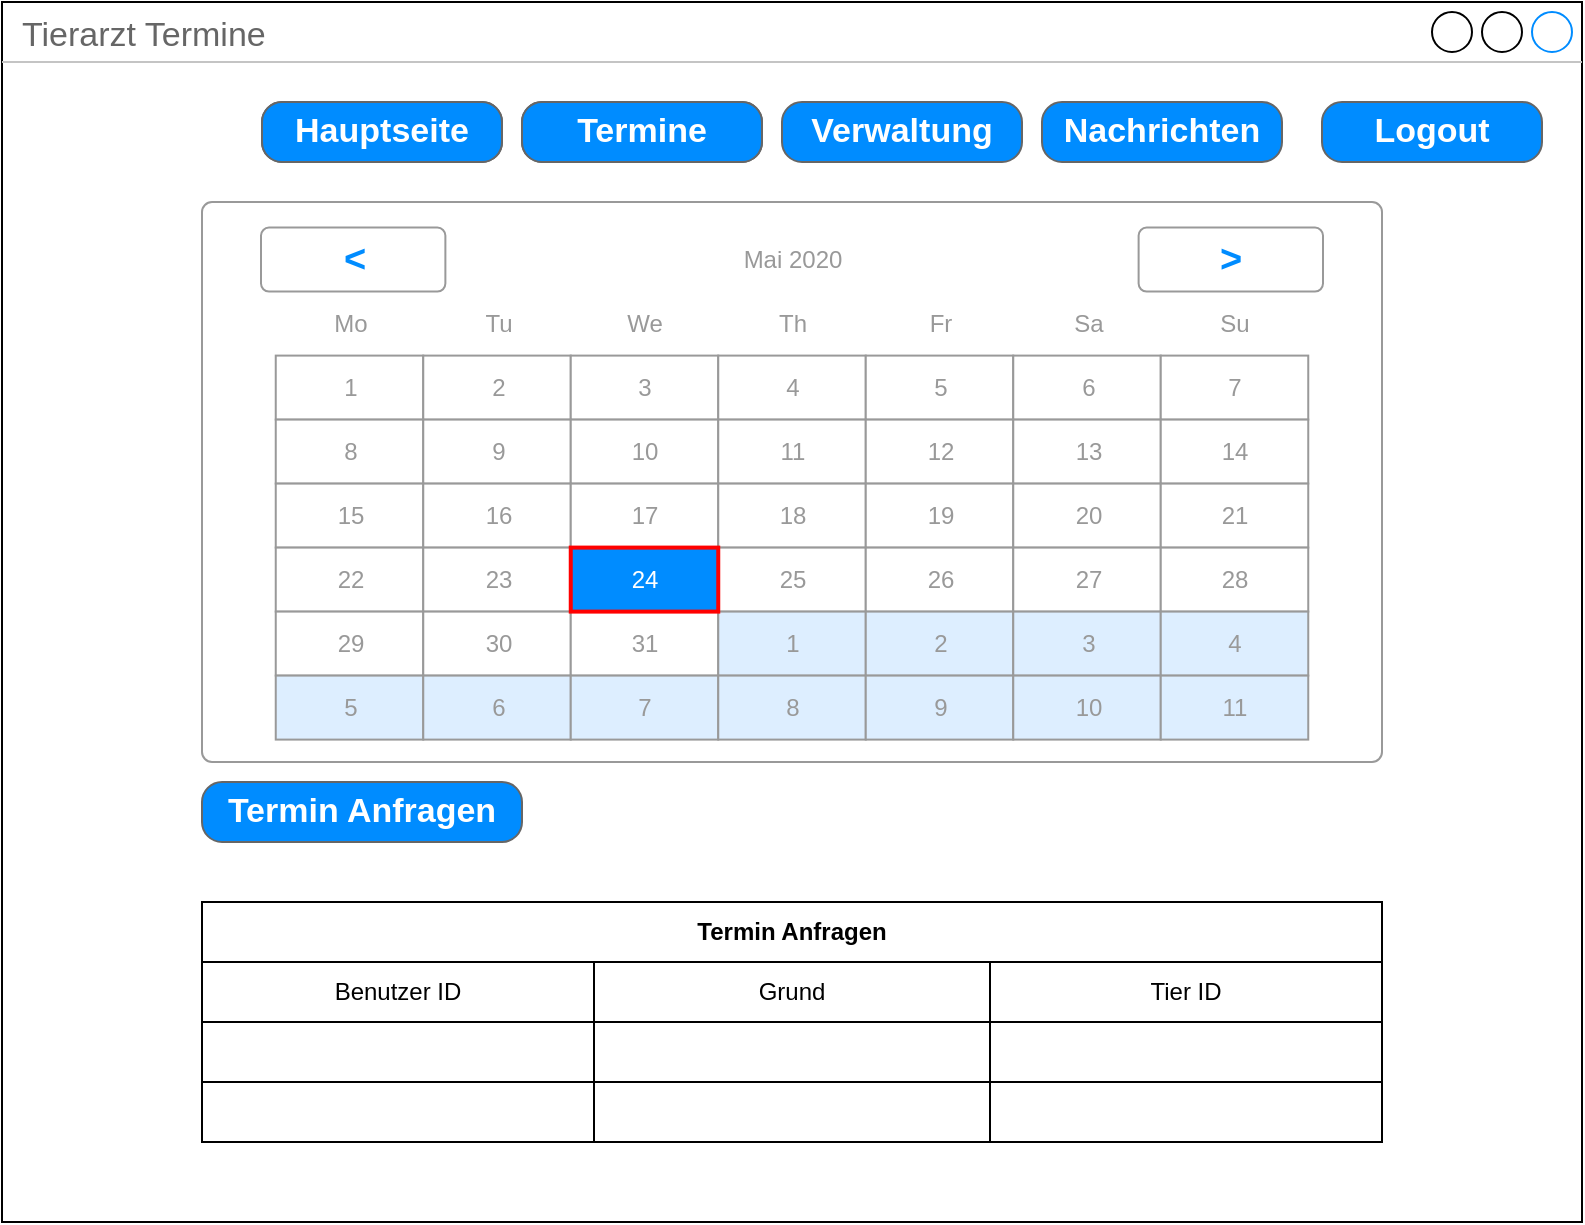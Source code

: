 <mxfile version="13.3.6" type="device"><diagram id="v5jku8EpdRO2-ojvof9i" name="Page-1"><mxGraphModel dx="1422" dy="727" grid="1" gridSize="10" guides="1" tooltips="1" connect="1" arrows="1" fold="1" page="1" pageScale="1" pageWidth="827" pageHeight="1169" math="0" shadow="0"><root><mxCell id="0"/><mxCell id="1" parent="0"/><mxCell id="fFc--IbS6-ilkoog5b3p-4" value="&lt;div&gt;Tierarzt Termine&lt;/div&gt;&lt;div&gt;&lt;br&gt;&lt;/div&gt;" style="strokeWidth=1;shadow=0;dashed=0;align=center;html=1;shape=mxgraph.mockup.containers.window;align=left;verticalAlign=top;spacingLeft=8;strokeColor2=#008cff;strokeColor3=#c4c4c4;fontColor=#666666;mainText=;fontSize=17;labelBackgroundColor=none;" parent="1" vertex="1"><mxGeometry x="80" y="120" width="790" height="610" as="geometry"/></mxCell><mxCell id="fFc--IbS6-ilkoog5b3p-16" value="" style="strokeWidth=1;shadow=0;dashed=0;align=center;html=1;shape=mxgraph.mockup.forms.rrect;rSize=5;strokeColor=#999999;fillColor=#ffffff;" parent="1" vertex="1"><mxGeometry x="180" y="220" width="590" height="280" as="geometry"/></mxCell><mxCell id="fFc--IbS6-ilkoog5b3p-17" value="Mai 2020" style="strokeWidth=1;shadow=0;dashed=0;align=center;html=1;shape=mxgraph.mockup.forms.anchor;fontColor=#999999;" parent="fFc--IbS6-ilkoog5b3p-16" vertex="1"><mxGeometry x="110.625" y="12.8" width="368.75" height="32" as="geometry"/></mxCell><mxCell id="fFc--IbS6-ilkoog5b3p-18" value="&lt;" style="strokeWidth=1;shadow=0;dashed=0;align=center;html=1;shape=mxgraph.mockup.forms.rrect;rSize=4;strokeColor=#999999;fontColor=#008cff;fontSize=19;fontStyle=1;" parent="fFc--IbS6-ilkoog5b3p-16" vertex="1"><mxGeometry x="29.5" y="12.8" width="92.188" height="32" as="geometry"/></mxCell><mxCell id="fFc--IbS6-ilkoog5b3p-19" value="&gt;" style="strokeWidth=1;shadow=0;dashed=0;align=center;html=1;shape=mxgraph.mockup.forms.rrect;rSize=4;strokeColor=#999999;fontColor=#008cff;fontSize=19;fontStyle=1;" parent="fFc--IbS6-ilkoog5b3p-16" vertex="1"><mxGeometry x="468.312" y="12.8" width="92.188" height="32" as="geometry"/></mxCell><mxCell id="fFc--IbS6-ilkoog5b3p-20" value="Mo" style="strokeWidth=1;shadow=0;dashed=0;align=center;html=1;shape=mxgraph.mockup.forms.anchor;fontColor=#999999;" parent="fFc--IbS6-ilkoog5b3p-16" vertex="1"><mxGeometry x="36.875" y="44.8" width="73.75" height="32" as="geometry"/></mxCell><mxCell id="fFc--IbS6-ilkoog5b3p-21" value="Tu" style="strokeWidth=1;shadow=0;dashed=0;align=center;html=1;shape=mxgraph.mockup.forms.anchor;fontColor=#999999;" parent="fFc--IbS6-ilkoog5b3p-16" vertex="1"><mxGeometry x="110.625" y="44.8" width="73.75" height="32" as="geometry"/></mxCell><mxCell id="fFc--IbS6-ilkoog5b3p-22" value="We" style="strokeWidth=1;shadow=0;dashed=0;align=center;html=1;shape=mxgraph.mockup.forms.anchor;fontColor=#999999;" parent="fFc--IbS6-ilkoog5b3p-16" vertex="1"><mxGeometry x="184.375" y="44.8" width="73.75" height="32" as="geometry"/></mxCell><mxCell id="fFc--IbS6-ilkoog5b3p-23" value="Th" style="strokeWidth=1;shadow=0;dashed=0;align=center;html=1;shape=mxgraph.mockup.forms.anchor;fontColor=#999999;" parent="fFc--IbS6-ilkoog5b3p-16" vertex="1"><mxGeometry x="258.125" y="44.8" width="73.75" height="32" as="geometry"/></mxCell><mxCell id="fFc--IbS6-ilkoog5b3p-24" value="Fr" style="strokeWidth=1;shadow=0;dashed=0;align=center;html=1;shape=mxgraph.mockup.forms.anchor;fontColor=#999999;" parent="fFc--IbS6-ilkoog5b3p-16" vertex="1"><mxGeometry x="331.875" y="44.8" width="73.75" height="32" as="geometry"/></mxCell><mxCell id="fFc--IbS6-ilkoog5b3p-25" value="Sa" style="strokeWidth=1;shadow=0;dashed=0;align=center;html=1;shape=mxgraph.mockup.forms.anchor;fontColor=#999999;" parent="fFc--IbS6-ilkoog5b3p-16" vertex="1"><mxGeometry x="405.625" y="44.8" width="73.75" height="32" as="geometry"/></mxCell><mxCell id="fFc--IbS6-ilkoog5b3p-26" value="Su" style="strokeWidth=1;shadow=0;dashed=0;align=center;html=1;shape=mxgraph.mockup.forms.anchor;fontColor=#999999;" parent="fFc--IbS6-ilkoog5b3p-16" vertex="1"><mxGeometry x="479.375" y="44.8" width="73.75" height="32" as="geometry"/></mxCell><mxCell id="fFc--IbS6-ilkoog5b3p-27" value="1" style="strokeWidth=1;shadow=0;dashed=0;align=center;html=1;shape=mxgraph.mockup.forms.rrect;rSize=0;strokeColor=#999999;fontColor=#999999;" parent="fFc--IbS6-ilkoog5b3p-16" vertex="1"><mxGeometry x="36.875" y="76.8" width="73.75" height="32" as="geometry"/></mxCell><mxCell id="fFc--IbS6-ilkoog5b3p-28" value="2" style="strokeWidth=1;shadow=0;dashed=0;align=center;html=1;shape=mxgraph.mockup.forms.rrect;rSize=0;strokeColor=#999999;fontColor=#999999;" parent="fFc--IbS6-ilkoog5b3p-16" vertex="1"><mxGeometry x="110.625" y="76.8" width="73.75" height="32" as="geometry"/></mxCell><mxCell id="fFc--IbS6-ilkoog5b3p-29" value="3" style="strokeWidth=1;shadow=0;dashed=0;align=center;html=1;shape=mxgraph.mockup.forms.rrect;rSize=0;strokeColor=#999999;fontColor=#999999;" parent="fFc--IbS6-ilkoog5b3p-16" vertex="1"><mxGeometry x="184.375" y="76.8" width="73.75" height="32" as="geometry"/></mxCell><mxCell id="fFc--IbS6-ilkoog5b3p-30" value="4" style="strokeWidth=1;shadow=0;dashed=0;align=center;html=1;shape=mxgraph.mockup.forms.rrect;rSize=0;strokeColor=#999999;fontColor=#999999;" parent="fFc--IbS6-ilkoog5b3p-16" vertex="1"><mxGeometry x="258.125" y="76.8" width="73.75" height="32" as="geometry"/></mxCell><mxCell id="fFc--IbS6-ilkoog5b3p-31" value="5" style="strokeWidth=1;shadow=0;dashed=0;align=center;html=1;shape=mxgraph.mockup.forms.rrect;rSize=0;strokeColor=#999999;fontColor=#999999;" parent="fFc--IbS6-ilkoog5b3p-16" vertex="1"><mxGeometry x="331.875" y="76.8" width="73.75" height="32" as="geometry"/></mxCell><mxCell id="fFc--IbS6-ilkoog5b3p-32" value="6" style="strokeWidth=1;shadow=0;dashed=0;align=center;html=1;shape=mxgraph.mockup.forms.rrect;rSize=0;strokeColor=#999999;fontColor=#999999;" parent="fFc--IbS6-ilkoog5b3p-16" vertex="1"><mxGeometry x="405.625" y="76.8" width="73.75" height="32" as="geometry"/></mxCell><mxCell id="fFc--IbS6-ilkoog5b3p-33" value="7" style="strokeWidth=1;shadow=0;dashed=0;align=center;html=1;shape=mxgraph.mockup.forms.rrect;rSize=0;strokeColor=#999999;fontColor=#999999;" parent="fFc--IbS6-ilkoog5b3p-16" vertex="1"><mxGeometry x="479.375" y="76.8" width="73.75" height="32" as="geometry"/></mxCell><mxCell id="fFc--IbS6-ilkoog5b3p-34" value="8" style="strokeWidth=1;shadow=0;dashed=0;align=center;html=1;shape=mxgraph.mockup.forms.rrect;rSize=0;strokeColor=#999999;fontColor=#999999;" parent="fFc--IbS6-ilkoog5b3p-16" vertex="1"><mxGeometry x="36.875" y="108.8" width="73.75" height="32" as="geometry"/></mxCell><mxCell id="fFc--IbS6-ilkoog5b3p-35" value="9" style="strokeWidth=1;shadow=0;dashed=0;align=center;html=1;shape=mxgraph.mockup.forms.rrect;rSize=0;strokeColor=#999999;fontColor=#999999;" parent="fFc--IbS6-ilkoog5b3p-16" vertex="1"><mxGeometry x="110.625" y="108.8" width="73.75" height="32" as="geometry"/></mxCell><mxCell id="fFc--IbS6-ilkoog5b3p-36" value="10" style="strokeWidth=1;shadow=0;dashed=0;align=center;html=1;shape=mxgraph.mockup.forms.rrect;rSize=0;strokeColor=#999999;fontColor=#999999;" parent="fFc--IbS6-ilkoog5b3p-16" vertex="1"><mxGeometry x="184.375" y="108.8" width="73.75" height="32" as="geometry"/></mxCell><mxCell id="fFc--IbS6-ilkoog5b3p-37" value="11" style="strokeWidth=1;shadow=0;dashed=0;align=center;html=1;shape=mxgraph.mockup.forms.rrect;rSize=0;strokeColor=#999999;fontColor=#999999;" parent="fFc--IbS6-ilkoog5b3p-16" vertex="1"><mxGeometry x="258.125" y="108.8" width="73.75" height="32" as="geometry"/></mxCell><mxCell id="fFc--IbS6-ilkoog5b3p-38" value="12" style="strokeWidth=1;shadow=0;dashed=0;align=center;html=1;shape=mxgraph.mockup.forms.rrect;rSize=0;strokeColor=#999999;fontColor=#999999;" parent="fFc--IbS6-ilkoog5b3p-16" vertex="1"><mxGeometry x="331.875" y="108.8" width="73.75" height="32" as="geometry"/></mxCell><mxCell id="fFc--IbS6-ilkoog5b3p-39" value="13" style="strokeWidth=1;shadow=0;dashed=0;align=center;html=1;shape=mxgraph.mockup.forms.rrect;rSize=0;strokeColor=#999999;fontColor=#999999;" parent="fFc--IbS6-ilkoog5b3p-16" vertex="1"><mxGeometry x="405.625" y="108.8" width="73.75" height="32" as="geometry"/></mxCell><mxCell id="fFc--IbS6-ilkoog5b3p-40" value="14" style="strokeWidth=1;shadow=0;dashed=0;align=center;html=1;shape=mxgraph.mockup.forms.rrect;rSize=0;strokeColor=#999999;fontColor=#999999;" parent="fFc--IbS6-ilkoog5b3p-16" vertex="1"><mxGeometry x="479.375" y="108.8" width="73.75" height="32" as="geometry"/></mxCell><mxCell id="fFc--IbS6-ilkoog5b3p-41" value="15" style="strokeWidth=1;shadow=0;dashed=0;align=center;html=1;shape=mxgraph.mockup.forms.rrect;rSize=0;strokeColor=#999999;fontColor=#999999;" parent="fFc--IbS6-ilkoog5b3p-16" vertex="1"><mxGeometry x="36.875" y="140.8" width="73.75" height="32" as="geometry"/></mxCell><mxCell id="fFc--IbS6-ilkoog5b3p-42" value="16" style="strokeWidth=1;shadow=0;dashed=0;align=center;html=1;shape=mxgraph.mockup.forms.rrect;rSize=0;strokeColor=#999999;fontColor=#999999;" parent="fFc--IbS6-ilkoog5b3p-16" vertex="1"><mxGeometry x="110.625" y="140.8" width="73.75" height="32" as="geometry"/></mxCell><mxCell id="fFc--IbS6-ilkoog5b3p-43" value="17" style="strokeWidth=1;shadow=0;dashed=0;align=center;html=1;shape=mxgraph.mockup.forms.rrect;rSize=0;strokeColor=#999999;fontColor=#999999;" parent="fFc--IbS6-ilkoog5b3p-16" vertex="1"><mxGeometry x="184.375" y="140.8" width="73.75" height="32" as="geometry"/></mxCell><mxCell id="fFc--IbS6-ilkoog5b3p-44" value="18" style="strokeWidth=1;shadow=0;dashed=0;align=center;html=1;shape=mxgraph.mockup.forms.rrect;rSize=0;strokeColor=#999999;fontColor=#999999;" parent="fFc--IbS6-ilkoog5b3p-16" vertex="1"><mxGeometry x="258.125" y="140.8" width="73.75" height="32" as="geometry"/></mxCell><mxCell id="fFc--IbS6-ilkoog5b3p-45" value="19" style="strokeWidth=1;shadow=0;dashed=0;align=center;html=1;shape=mxgraph.mockup.forms.rrect;rSize=0;strokeColor=#999999;fontColor=#999999;" parent="fFc--IbS6-ilkoog5b3p-16" vertex="1"><mxGeometry x="331.875" y="140.8" width="73.75" height="32" as="geometry"/></mxCell><mxCell id="fFc--IbS6-ilkoog5b3p-46" value="20" style="strokeWidth=1;shadow=0;dashed=0;align=center;html=1;shape=mxgraph.mockup.forms.rrect;rSize=0;strokeColor=#999999;fontColor=#999999;" parent="fFc--IbS6-ilkoog5b3p-16" vertex="1"><mxGeometry x="405.625" y="140.8" width="73.75" height="32" as="geometry"/></mxCell><mxCell id="fFc--IbS6-ilkoog5b3p-47" value="21" style="strokeWidth=1;shadow=0;dashed=0;align=center;html=1;shape=mxgraph.mockup.forms.rrect;rSize=0;strokeColor=#999999;fontColor=#999999;" parent="fFc--IbS6-ilkoog5b3p-16" vertex="1"><mxGeometry x="479.375" y="140.8" width="73.75" height="32" as="geometry"/></mxCell><mxCell id="fFc--IbS6-ilkoog5b3p-48" value="22" style="strokeWidth=1;shadow=0;dashed=0;align=center;html=1;shape=mxgraph.mockup.forms.rrect;rSize=0;strokeColor=#999999;fontColor=#999999;" parent="fFc--IbS6-ilkoog5b3p-16" vertex="1"><mxGeometry x="36.875" y="172.8" width="73.75" height="32" as="geometry"/></mxCell><mxCell id="fFc--IbS6-ilkoog5b3p-49" value="23" style="strokeWidth=1;shadow=0;dashed=0;align=center;html=1;shape=mxgraph.mockup.forms.rrect;rSize=0;strokeColor=#999999;fontColor=#999999;" parent="fFc--IbS6-ilkoog5b3p-16" vertex="1"><mxGeometry x="110.625" y="172.8" width="73.75" height="32" as="geometry"/></mxCell><mxCell id="fFc--IbS6-ilkoog5b3p-50" value="25" style="strokeWidth=1;shadow=0;dashed=0;align=center;html=1;shape=mxgraph.mockup.forms.rrect;rSize=0;strokeColor=#999999;fontColor=#999999;" parent="fFc--IbS6-ilkoog5b3p-16" vertex="1"><mxGeometry x="258.125" y="172.8" width="73.75" height="32" as="geometry"/></mxCell><mxCell id="fFc--IbS6-ilkoog5b3p-51" value="26" style="strokeWidth=1;shadow=0;dashed=0;align=center;html=1;shape=mxgraph.mockup.forms.rrect;rSize=0;strokeColor=#999999;fontColor=#999999;" parent="fFc--IbS6-ilkoog5b3p-16" vertex="1"><mxGeometry x="331.875" y="172.8" width="73.75" height="32" as="geometry"/></mxCell><mxCell id="fFc--IbS6-ilkoog5b3p-52" value="27" style="strokeWidth=1;shadow=0;dashed=0;align=center;html=1;shape=mxgraph.mockup.forms.rrect;rSize=0;strokeColor=#999999;fontColor=#999999;" parent="fFc--IbS6-ilkoog5b3p-16" vertex="1"><mxGeometry x="405.625" y="172.8" width="73.75" height="32" as="geometry"/></mxCell><mxCell id="fFc--IbS6-ilkoog5b3p-53" value="28" style="strokeWidth=1;shadow=0;dashed=0;align=center;html=1;shape=mxgraph.mockup.forms.rrect;rSize=0;strokeColor=#999999;fontColor=#999999;" parent="fFc--IbS6-ilkoog5b3p-16" vertex="1"><mxGeometry x="479.375" y="172.8" width="73.75" height="32" as="geometry"/></mxCell><mxCell id="fFc--IbS6-ilkoog5b3p-54" value="29" style="strokeWidth=1;shadow=0;dashed=0;align=center;html=1;shape=mxgraph.mockup.forms.rrect;rSize=0;strokeColor=#999999;fontColor=#999999;" parent="fFc--IbS6-ilkoog5b3p-16" vertex="1"><mxGeometry x="36.875" y="204.8" width="73.75" height="32" as="geometry"/></mxCell><mxCell id="fFc--IbS6-ilkoog5b3p-55" value="30" style="strokeWidth=1;shadow=0;dashed=0;align=center;html=1;shape=mxgraph.mockup.forms.rrect;rSize=0;strokeColor=#999999;fontColor=#999999;" parent="fFc--IbS6-ilkoog5b3p-16" vertex="1"><mxGeometry x="110.625" y="204.8" width="73.75" height="32" as="geometry"/></mxCell><mxCell id="fFc--IbS6-ilkoog5b3p-56" value="31" style="strokeWidth=1;shadow=0;dashed=0;align=center;html=1;shape=mxgraph.mockup.forms.rrect;rSize=0;strokeColor=#999999;fontColor=#999999;" parent="fFc--IbS6-ilkoog5b3p-16" vertex="1"><mxGeometry x="184.375" y="204.8" width="73.75" height="32" as="geometry"/></mxCell><mxCell id="fFc--IbS6-ilkoog5b3p-57" value="1" style="strokeWidth=1;shadow=0;dashed=0;align=center;html=1;shape=mxgraph.mockup.forms.rrect;rSize=0;strokeColor=#999999;fontColor=#999999;fillColor=#ddeeff;" parent="fFc--IbS6-ilkoog5b3p-16" vertex="1"><mxGeometry x="258.125" y="204.8" width="73.75" height="32" as="geometry"/></mxCell><mxCell id="fFc--IbS6-ilkoog5b3p-58" value="2" style="strokeWidth=1;shadow=0;dashed=0;align=center;html=1;shape=mxgraph.mockup.forms.rrect;rSize=0;strokeColor=#999999;fontColor=#999999;fillColor=#ddeeff;" parent="fFc--IbS6-ilkoog5b3p-16" vertex="1"><mxGeometry x="331.875" y="204.8" width="73.75" height="32" as="geometry"/></mxCell><mxCell id="fFc--IbS6-ilkoog5b3p-59" value="3" style="strokeWidth=1;shadow=0;dashed=0;align=center;html=1;shape=mxgraph.mockup.forms.rrect;rSize=0;strokeColor=#999999;fontColor=#999999;fillColor=#ddeeff;" parent="fFc--IbS6-ilkoog5b3p-16" vertex="1"><mxGeometry x="405.625" y="204.8" width="73.75" height="32" as="geometry"/></mxCell><mxCell id="fFc--IbS6-ilkoog5b3p-60" value="4" style="strokeWidth=1;shadow=0;dashed=0;align=center;html=1;shape=mxgraph.mockup.forms.rrect;rSize=0;strokeColor=#999999;fontColor=#999999;fillColor=#ddeeff;" parent="fFc--IbS6-ilkoog5b3p-16" vertex="1"><mxGeometry x="479.375" y="204.8" width="73.75" height="32" as="geometry"/></mxCell><mxCell id="fFc--IbS6-ilkoog5b3p-61" value="5" style="strokeWidth=1;shadow=0;dashed=0;align=center;html=1;shape=mxgraph.mockup.forms.rrect;rSize=0;strokeColor=#999999;fontColor=#999999;fillColor=#ddeeff;" parent="fFc--IbS6-ilkoog5b3p-16" vertex="1"><mxGeometry x="36.875" y="236.8" width="73.75" height="32" as="geometry"/></mxCell><mxCell id="fFc--IbS6-ilkoog5b3p-62" value="6" style="strokeWidth=1;shadow=0;dashed=0;align=center;html=1;shape=mxgraph.mockup.forms.rrect;rSize=0;strokeColor=#999999;fontColor=#999999;fillColor=#ddeeff;" parent="fFc--IbS6-ilkoog5b3p-16" vertex="1"><mxGeometry x="110.625" y="236.8" width="73.75" height="32" as="geometry"/></mxCell><mxCell id="fFc--IbS6-ilkoog5b3p-63" value="7" style="strokeWidth=1;shadow=0;dashed=0;align=center;html=1;shape=mxgraph.mockup.forms.rrect;rSize=0;strokeColor=#999999;fontColor=#999999;fillColor=#ddeeff;" parent="fFc--IbS6-ilkoog5b3p-16" vertex="1"><mxGeometry x="184.375" y="236.8" width="73.75" height="32" as="geometry"/></mxCell><mxCell id="fFc--IbS6-ilkoog5b3p-64" value="8" style="strokeWidth=1;shadow=0;dashed=0;align=center;html=1;shape=mxgraph.mockup.forms.rrect;rSize=0;strokeColor=#999999;fontColor=#999999;fillColor=#ddeeff;" parent="fFc--IbS6-ilkoog5b3p-16" vertex="1"><mxGeometry x="258.125" y="236.8" width="73.75" height="32" as="geometry"/></mxCell><mxCell id="fFc--IbS6-ilkoog5b3p-65" value="9" style="strokeWidth=1;shadow=0;dashed=0;align=center;html=1;shape=mxgraph.mockup.forms.rrect;rSize=0;strokeColor=#999999;fontColor=#999999;fillColor=#ddeeff;" parent="fFc--IbS6-ilkoog5b3p-16" vertex="1"><mxGeometry x="331.875" y="236.8" width="73.75" height="32" as="geometry"/></mxCell><mxCell id="fFc--IbS6-ilkoog5b3p-66" value="10" style="strokeWidth=1;shadow=0;dashed=0;align=center;html=1;shape=mxgraph.mockup.forms.rrect;rSize=0;strokeColor=#999999;fontColor=#999999;fillColor=#ddeeff;" parent="fFc--IbS6-ilkoog5b3p-16" vertex="1"><mxGeometry x="405.625" y="236.8" width="73.75" height="32" as="geometry"/></mxCell><mxCell id="fFc--IbS6-ilkoog5b3p-67" value="11" style="strokeWidth=1;shadow=0;dashed=0;align=center;html=1;shape=mxgraph.mockup.forms.rrect;rSize=0;strokeColor=#999999;fontColor=#999999;fillColor=#ddeeff;" parent="fFc--IbS6-ilkoog5b3p-16" vertex="1"><mxGeometry x="479.375" y="236.8" width="73.75" height="32" as="geometry"/></mxCell><mxCell id="fFc--IbS6-ilkoog5b3p-68" value="24" style="strokeWidth=1;shadow=0;dashed=0;align=center;html=1;shape=mxgraph.mockup.forms.rrect;rSize=0;strokeColor=#ff0000;fontColor=#ffffff;strokeWidth=2;fillColor=#008cff;" parent="fFc--IbS6-ilkoog5b3p-16" vertex="1"><mxGeometry x="184.375" y="172.8" width="73.75" height="32" as="geometry"/></mxCell><mxCell id="jJZLtrAi9262NpJDXxkD-1" value="Logout" style="strokeWidth=1;shadow=0;dashed=0;align=center;html=1;shape=mxgraph.mockup.buttons.button;strokeColor=#666666;fontColor=#ffffff;mainText=;buttonStyle=round;fontSize=17;fontStyle=1;fillColor=#008cff;whiteSpace=wrap;" vertex="1" parent="1"><mxGeometry x="740" y="170" width="110" height="30" as="geometry"/></mxCell><mxCell id="jJZLtrAi9262NpJDXxkD-2" value="Termine" style="strokeWidth=1;shadow=0;dashed=0;align=center;html=1;shape=mxgraph.mockup.buttons.button;strokeColor=#666666;fontColor=#ffffff;mainText=;buttonStyle=round;fontSize=17;fontStyle=1;fillColor=#008cff;whiteSpace=wrap;" vertex="1" parent="1"><mxGeometry x="340" y="170" width="120" height="30" as="geometry"/></mxCell><mxCell id="jJZLtrAi9262NpJDXxkD-3" value="Hauptseite" style="strokeWidth=1;shadow=0;dashed=0;align=center;html=1;shape=mxgraph.mockup.buttons.button;strokeColor=#666666;fontColor=#ffffff;mainText=;buttonStyle=round;fontSize=17;fontStyle=1;fillColor=#008cff;whiteSpace=wrap;" vertex="1" parent="1"><mxGeometry x="210" y="170" width="120" height="30" as="geometry"/></mxCell><mxCell id="jJZLtrAi9262NpJDXxkD-4" value="Verwaltung" style="strokeWidth=1;shadow=0;dashed=0;align=center;html=1;shape=mxgraph.mockup.buttons.button;strokeColor=#666666;fontColor=#ffffff;mainText=;buttonStyle=round;fontSize=17;fontStyle=1;fillColor=#008cff;whiteSpace=wrap;" vertex="1" parent="1"><mxGeometry x="470" y="170" width="120" height="30" as="geometry"/></mxCell><mxCell id="jJZLtrAi9262NpJDXxkD-5" value="Nachrichten" style="strokeWidth=1;shadow=0;dashed=0;align=center;html=1;shape=mxgraph.mockup.buttons.button;strokeColor=#666666;fontColor=#ffffff;mainText=;buttonStyle=round;fontSize=17;fontStyle=1;fillColor=#008cff;whiteSpace=wrap;" vertex="1" parent="1"><mxGeometry x="600" y="170" width="120" height="30" as="geometry"/></mxCell><mxCell id="jJZLtrAi9262NpJDXxkD-6" value="Termin Anfragen" style="strokeWidth=1;shadow=0;dashed=0;align=center;html=1;shape=mxgraph.mockup.buttons.button;strokeColor=#666666;fontColor=#ffffff;mainText=;buttonStyle=round;fontSize=17;fontStyle=1;fillColor=#008cff;whiteSpace=wrap;" vertex="1" parent="1"><mxGeometry x="180" y="510" width="160" height="30" as="geometry"/></mxCell><mxCell id="jJZLtrAi9262NpJDXxkD-8" value="Termin Anfragen" style="shape=table;html=1;whiteSpace=wrap;startSize=30;container=1;collapsible=0;childLayout=tableLayout;fontStyle=1;align=center;" vertex="1" parent="1"><mxGeometry x="180" y="570" width="590" height="120" as="geometry"/></mxCell><mxCell id="jJZLtrAi9262NpJDXxkD-9" value="" style="shape=partialRectangle;html=1;whiteSpace=wrap;collapsible=0;dropTarget=0;pointerEvents=0;fillColor=none;top=0;left=0;bottom=0;right=0;points=[[0,0.5],[1,0.5]];portConstraint=eastwest;" vertex="1" parent="jJZLtrAi9262NpJDXxkD-8"><mxGeometry y="30" width="590" height="30" as="geometry"/></mxCell><mxCell id="jJZLtrAi9262NpJDXxkD-10" value="Benutzer ID" style="shape=partialRectangle;html=1;whiteSpace=wrap;connectable=0;fillColor=none;top=0;left=0;bottom=0;right=0;overflow=hidden;" vertex="1" parent="jJZLtrAi9262NpJDXxkD-9"><mxGeometry width="196" height="30" as="geometry"/></mxCell><mxCell id="jJZLtrAi9262NpJDXxkD-11" value="Grund" style="shape=partialRectangle;html=1;whiteSpace=wrap;connectable=0;fillColor=none;top=0;left=0;bottom=0;right=0;overflow=hidden;" vertex="1" parent="jJZLtrAi9262NpJDXxkD-9"><mxGeometry x="196" width="198" height="30" as="geometry"/></mxCell><mxCell id="jJZLtrAi9262NpJDXxkD-12" value="Tier ID" style="shape=partialRectangle;html=1;whiteSpace=wrap;connectable=0;fillColor=none;top=0;left=0;bottom=0;right=0;overflow=hidden;" vertex="1" parent="jJZLtrAi9262NpJDXxkD-9"><mxGeometry x="394" width="196" height="30" as="geometry"/></mxCell><mxCell id="jJZLtrAi9262NpJDXxkD-13" value="" style="shape=partialRectangle;html=1;whiteSpace=wrap;collapsible=0;dropTarget=0;pointerEvents=0;fillColor=none;top=0;left=0;bottom=0;right=0;points=[[0,0.5],[1,0.5]];portConstraint=eastwest;" vertex="1" parent="jJZLtrAi9262NpJDXxkD-8"><mxGeometry y="60" width="590" height="30" as="geometry"/></mxCell><mxCell id="jJZLtrAi9262NpJDXxkD-14" value="" style="shape=partialRectangle;html=1;whiteSpace=wrap;connectable=0;fillColor=none;top=0;left=0;bottom=0;right=0;overflow=hidden;" vertex="1" parent="jJZLtrAi9262NpJDXxkD-13"><mxGeometry width="196" height="30" as="geometry"/></mxCell><mxCell id="jJZLtrAi9262NpJDXxkD-15" value="" style="shape=partialRectangle;html=1;whiteSpace=wrap;connectable=0;fillColor=none;top=0;left=0;bottom=0;right=0;overflow=hidden;" vertex="1" parent="jJZLtrAi9262NpJDXxkD-13"><mxGeometry x="196" width="198" height="30" as="geometry"/></mxCell><mxCell id="jJZLtrAi9262NpJDXxkD-16" value="" style="shape=partialRectangle;html=1;whiteSpace=wrap;connectable=0;fillColor=none;top=0;left=0;bottom=0;right=0;overflow=hidden;" vertex="1" parent="jJZLtrAi9262NpJDXxkD-13"><mxGeometry x="394" width="196" height="30" as="geometry"/></mxCell><mxCell id="jJZLtrAi9262NpJDXxkD-17" value="" style="shape=partialRectangle;html=1;whiteSpace=wrap;collapsible=0;dropTarget=0;pointerEvents=0;fillColor=none;top=0;left=0;bottom=0;right=0;points=[[0,0.5],[1,0.5]];portConstraint=eastwest;" vertex="1" parent="jJZLtrAi9262NpJDXxkD-8"><mxGeometry y="90" width="590" height="30" as="geometry"/></mxCell><mxCell id="jJZLtrAi9262NpJDXxkD-18" value="" style="shape=partialRectangle;html=1;whiteSpace=wrap;connectable=0;fillColor=none;top=0;left=0;bottom=0;right=0;overflow=hidden;" vertex="1" parent="jJZLtrAi9262NpJDXxkD-17"><mxGeometry width="196" height="30" as="geometry"/></mxCell><mxCell id="jJZLtrAi9262NpJDXxkD-19" value="" style="shape=partialRectangle;html=1;whiteSpace=wrap;connectable=0;fillColor=none;top=0;left=0;bottom=0;right=0;overflow=hidden;" vertex="1" parent="jJZLtrAi9262NpJDXxkD-17"><mxGeometry x="196" width="198" height="30" as="geometry"/></mxCell><mxCell id="jJZLtrAi9262NpJDXxkD-20" value="" style="shape=partialRectangle;html=1;whiteSpace=wrap;connectable=0;fillColor=none;top=0;left=0;bottom=0;right=0;overflow=hidden;" vertex="1" parent="jJZLtrAi9262NpJDXxkD-17"><mxGeometry x="394" width="196" height="30" as="geometry"/></mxCell><mxCell id="jJZLtrAi9262NpJDXxkD-38" value="Hauptseite" style="strokeWidth=1;shadow=0;dashed=0;align=center;html=1;shape=mxgraph.mockup.buttons.button;strokeColor=#666666;fontColor=#ffffff;mainText=;buttonStyle=round;fontSize=17;fontStyle=1;fillColor=#008cff;whiteSpace=wrap;" vertex="1" parent="1"><mxGeometry x="210" y="170" width="120" height="30" as="geometry"/></mxCell><mxCell id="jJZLtrAi9262NpJDXxkD-39" value="Termine" style="strokeWidth=1;shadow=0;dashed=0;align=center;html=1;shape=mxgraph.mockup.buttons.button;strokeColor=#666666;fontColor=#ffffff;mainText=;buttonStyle=round;fontSize=17;fontStyle=1;fillColor=#008cff;whiteSpace=wrap;" vertex="1" parent="1"><mxGeometry x="340" y="170" width="120" height="30" as="geometry"/></mxCell></root></mxGraphModel></diagram></mxfile>